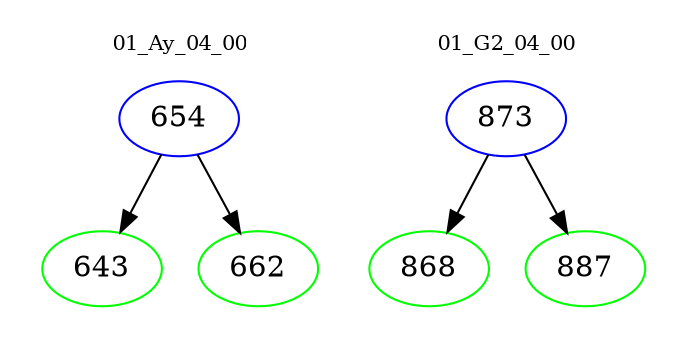 digraph{
subgraph cluster_0 {
color = white
label = "01_Ay_04_00";
fontsize=10;
T0_654 [label="654", color="blue"]
T0_654 -> T0_643 [color="black"]
T0_643 [label="643", color="green"]
T0_654 -> T0_662 [color="black"]
T0_662 [label="662", color="green"]
}
subgraph cluster_1 {
color = white
label = "01_G2_04_00";
fontsize=10;
T1_873 [label="873", color="blue"]
T1_873 -> T1_868 [color="black"]
T1_868 [label="868", color="green"]
T1_873 -> T1_887 [color="black"]
T1_887 [label="887", color="green"]
}
}
